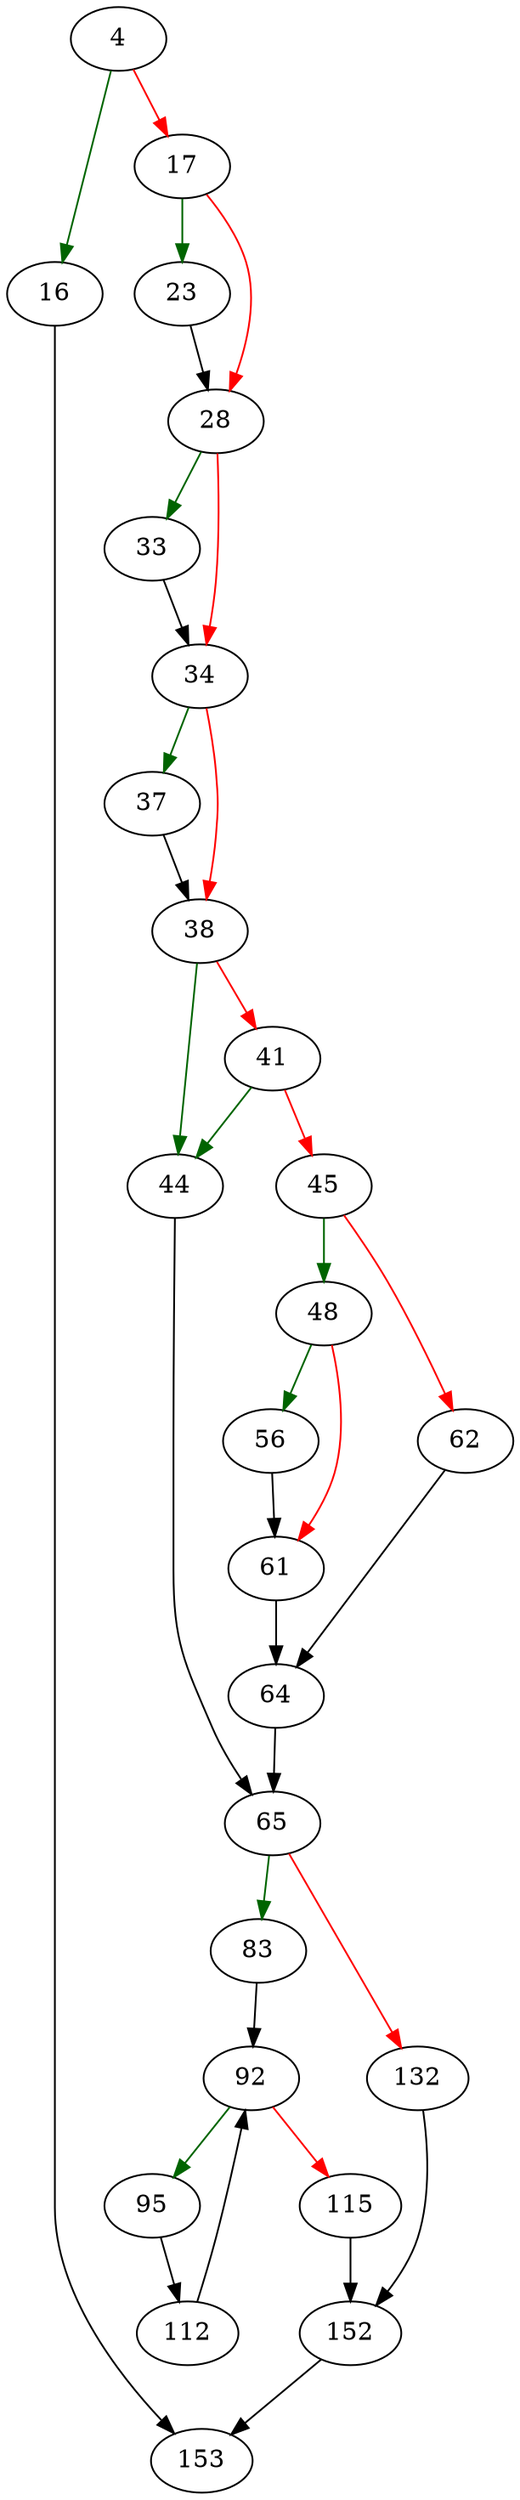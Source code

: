 strict digraph "setupLookaside" {
	// Node definitions.
	4 [entry=true];
	16;
	17;
	153;
	23;
	28;
	33;
	34;
	37;
	38;
	44;
	41;
	45;
	65;
	48;
	62;
	56;
	61;
	64;
	83;
	132;
	92;
	95;
	115;
	112;
	152;

	// Edge definitions.
	4 -> 16 [
		color=darkgreen
		cond=true
	];
	4 -> 17 [
		color=red
		cond=false
	];
	16 -> 153;
	17 -> 23 [
		color=darkgreen
		cond=true
	];
	17 -> 28 [
		color=red
		cond=false
	];
	23 -> 28;
	28 -> 33 [
		color=darkgreen
		cond=true
	];
	28 -> 34 [
		color=red
		cond=false
	];
	33 -> 34;
	34 -> 37 [
		color=darkgreen
		cond=true
	];
	34 -> 38 [
		color=red
		cond=false
	];
	37 -> 38;
	38 -> 44 [
		color=darkgreen
		cond=true
	];
	38 -> 41 [
		color=red
		cond=false
	];
	44 -> 65;
	41 -> 44 [
		color=darkgreen
		cond=true
	];
	41 -> 45 [
		color=red
		cond=false
	];
	45 -> 48 [
		color=darkgreen
		cond=true
	];
	45 -> 62 [
		color=red
		cond=false
	];
	65 -> 83 [
		color=darkgreen
		cond=true
	];
	65 -> 132 [
		color=red
		cond=false
	];
	48 -> 56 [
		color=darkgreen
		cond=true
	];
	48 -> 61 [
		color=red
		cond=false
	];
	62 -> 64;
	56 -> 61;
	61 -> 64;
	64 -> 65;
	83 -> 92;
	132 -> 152;
	92 -> 95 [
		color=darkgreen
		cond=true
	];
	92 -> 115 [
		color=red
		cond=false
	];
	95 -> 112;
	115 -> 152;
	112 -> 92;
	152 -> 153;
}